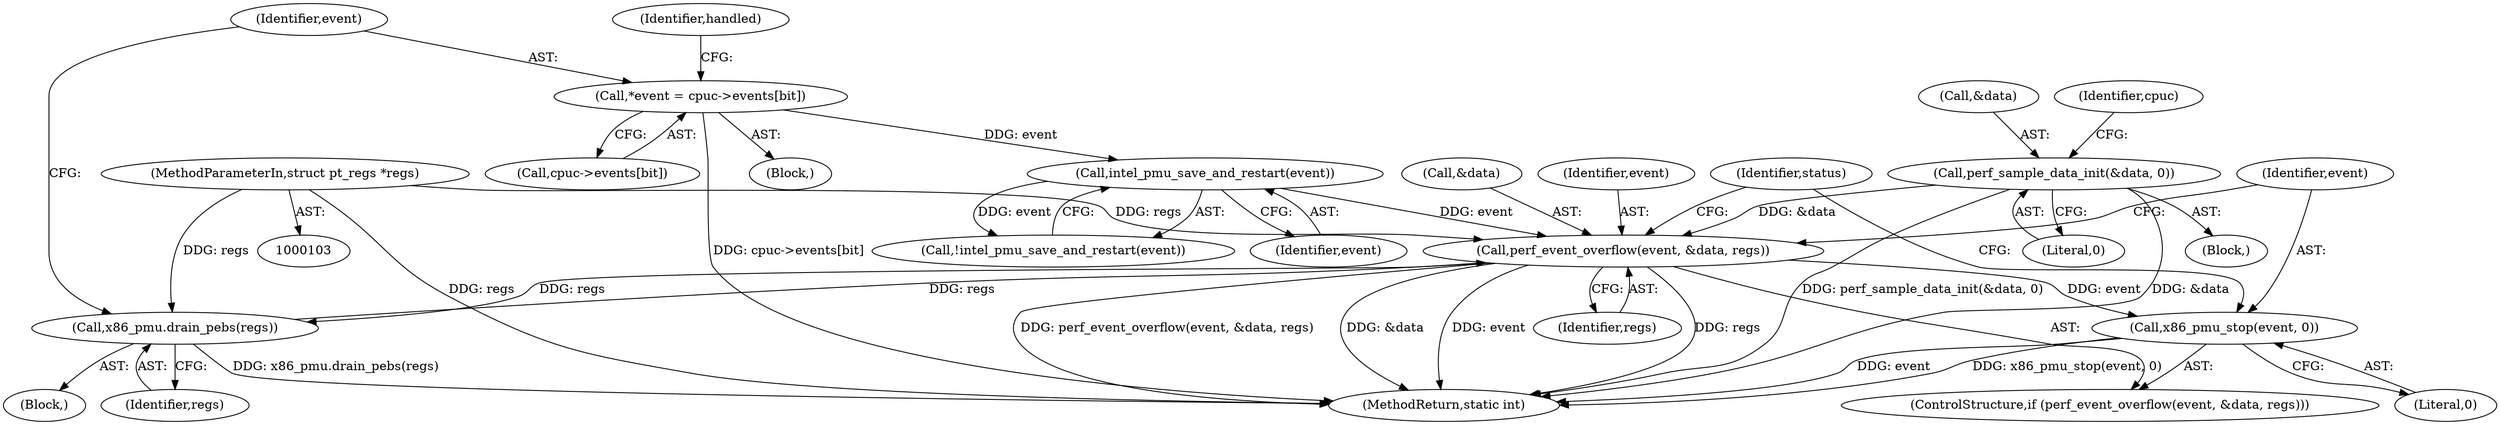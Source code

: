 digraph "0_linux_a8b0ca17b80e92faab46ee7179ba9e99ccb61233_46@pointer" {
"1000211" [label="(Call,x86_pmu_stop(event, 0))"];
"1000206" [label="(Call,perf_event_overflow(event, &data, regs))"];
"1000193" [label="(Call,intel_pmu_save_and_restart(event))"];
"1000174" [label="(Call,*event = cpuc->events[bit])"];
"1000112" [label="(Call,perf_sample_data_init(&data, 0))"];
"1000170" [label="(Call,x86_pmu.drain_pebs(regs))"];
"1000104" [label="(MethodParameterIn,struct pt_regs *regs)"];
"1000175" [label="(Identifier,event)"];
"1000112" [label="(Call,perf_sample_data_init(&data, 0))"];
"1000193" [label="(Call,intel_pmu_save_and_restart(event))"];
"1000115" [label="(Literal,0)"];
"1000171" [label="(Identifier,regs)"];
"1000213" [label="(Literal,0)"];
"1000104" [label="(MethodParameterIn,struct pt_regs *regs)"];
"1000113" [label="(Call,&data)"];
"1000172" [label="(Block,)"];
"1000206" [label="(Call,perf_event_overflow(event, &data, regs))"];
"1000182" [label="(Identifier,handled)"];
"1000225" [label="(MethodReturn,static int)"];
"1000210" [label="(Identifier,regs)"];
"1000212" [label="(Identifier,event)"];
"1000176" [label="(Call,cpuc->events[bit])"];
"1000117" [label="(Identifier,cpuc)"];
"1000174" [label="(Call,*event = cpuc->events[bit])"];
"1000167" [label="(Block,)"];
"1000211" [label="(Call,x86_pmu_stop(event, 0))"];
"1000105" [label="(Block,)"];
"1000170" [label="(Call,x86_pmu.drain_pebs(regs))"];
"1000205" [label="(ControlStructure,if (perf_event_overflow(event, &data, regs)))"];
"1000215" [label="(Identifier,status)"];
"1000192" [label="(Call,!intel_pmu_save_and_restart(event))"];
"1000208" [label="(Call,&data)"];
"1000194" [label="(Identifier,event)"];
"1000207" [label="(Identifier,event)"];
"1000211" -> "1000205"  [label="AST: "];
"1000211" -> "1000213"  [label="CFG: "];
"1000212" -> "1000211"  [label="AST: "];
"1000213" -> "1000211"  [label="AST: "];
"1000215" -> "1000211"  [label="CFG: "];
"1000211" -> "1000225"  [label="DDG: event"];
"1000211" -> "1000225"  [label="DDG: x86_pmu_stop(event, 0)"];
"1000206" -> "1000211"  [label="DDG: event"];
"1000206" -> "1000205"  [label="AST: "];
"1000206" -> "1000210"  [label="CFG: "];
"1000207" -> "1000206"  [label="AST: "];
"1000208" -> "1000206"  [label="AST: "];
"1000210" -> "1000206"  [label="AST: "];
"1000212" -> "1000206"  [label="CFG: "];
"1000215" -> "1000206"  [label="CFG: "];
"1000206" -> "1000225"  [label="DDG: regs"];
"1000206" -> "1000225"  [label="DDG: perf_event_overflow(event, &data, regs)"];
"1000206" -> "1000225"  [label="DDG: &data"];
"1000206" -> "1000225"  [label="DDG: event"];
"1000206" -> "1000170"  [label="DDG: regs"];
"1000193" -> "1000206"  [label="DDG: event"];
"1000112" -> "1000206"  [label="DDG: &data"];
"1000170" -> "1000206"  [label="DDG: regs"];
"1000104" -> "1000206"  [label="DDG: regs"];
"1000193" -> "1000192"  [label="AST: "];
"1000193" -> "1000194"  [label="CFG: "];
"1000194" -> "1000193"  [label="AST: "];
"1000192" -> "1000193"  [label="CFG: "];
"1000193" -> "1000192"  [label="DDG: event"];
"1000174" -> "1000193"  [label="DDG: event"];
"1000174" -> "1000172"  [label="AST: "];
"1000174" -> "1000176"  [label="CFG: "];
"1000175" -> "1000174"  [label="AST: "];
"1000176" -> "1000174"  [label="AST: "];
"1000182" -> "1000174"  [label="CFG: "];
"1000174" -> "1000225"  [label="DDG: cpuc->events[bit]"];
"1000112" -> "1000105"  [label="AST: "];
"1000112" -> "1000115"  [label="CFG: "];
"1000113" -> "1000112"  [label="AST: "];
"1000115" -> "1000112"  [label="AST: "];
"1000117" -> "1000112"  [label="CFG: "];
"1000112" -> "1000225"  [label="DDG: perf_sample_data_init(&data, 0)"];
"1000112" -> "1000225"  [label="DDG: &data"];
"1000170" -> "1000167"  [label="AST: "];
"1000170" -> "1000171"  [label="CFG: "];
"1000171" -> "1000170"  [label="AST: "];
"1000175" -> "1000170"  [label="CFG: "];
"1000170" -> "1000225"  [label="DDG: x86_pmu.drain_pebs(regs)"];
"1000104" -> "1000170"  [label="DDG: regs"];
"1000104" -> "1000103"  [label="AST: "];
"1000104" -> "1000225"  [label="DDG: regs"];
}
